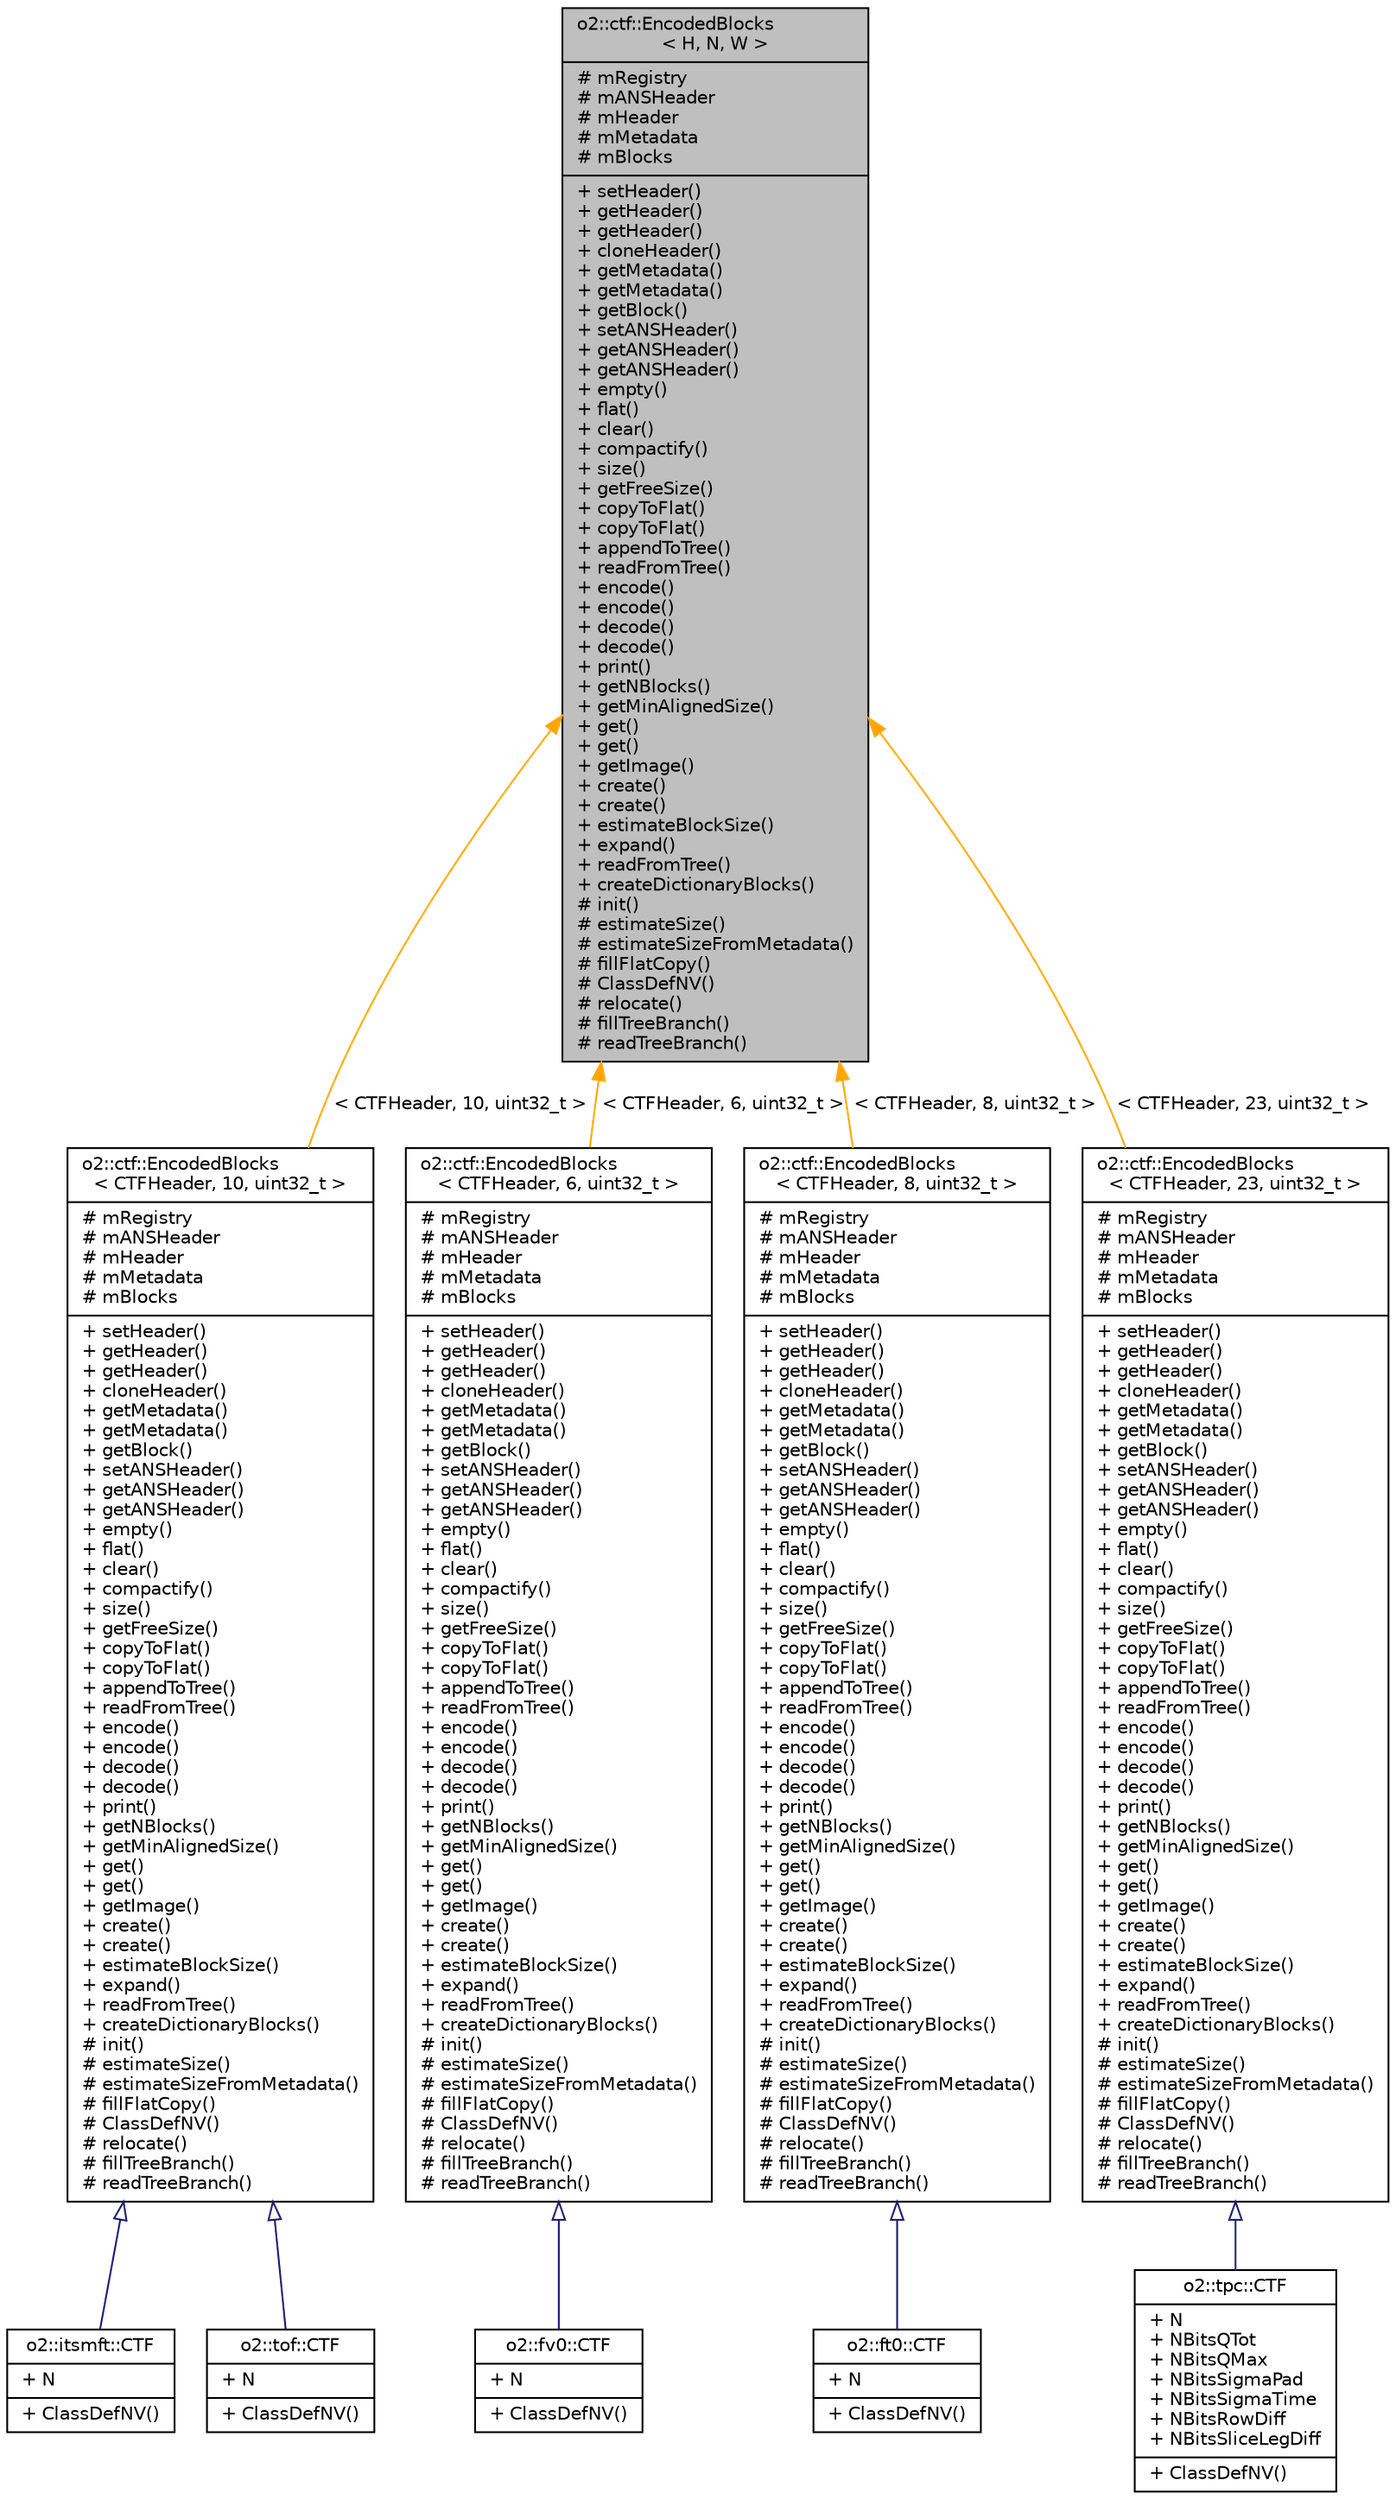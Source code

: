 digraph "o2::ctf::EncodedBlocks&lt; H, N, W &gt;"
{
 // INTERACTIVE_SVG=YES
  bgcolor="transparent";
  edge [fontname="Helvetica",fontsize="10",labelfontname="Helvetica",labelfontsize="10"];
  node [fontname="Helvetica",fontsize="10",shape=record];
  Node0 [label="{o2::ctf::EncodedBlocks\l\< H, N, W \>\n|# mRegistry\l# mANSHeader\l# mHeader\l# mMetadata\l# mBlocks\l|+ setHeader()\l+ getHeader()\l+ getHeader()\l+ cloneHeader()\l+ getMetadata()\l+ getMetadata()\l+ getBlock()\l+ setANSHeader()\l+ getANSHeader()\l+ getANSHeader()\l+ empty()\l+ flat()\l+ clear()\l+ compactify()\l+ size()\l+ getFreeSize()\l+ copyToFlat()\l+ copyToFlat()\l+ appendToTree()\l+ readFromTree()\l+ encode()\l+ encode()\l+ decode()\l+ decode()\l+ print()\l+ getNBlocks()\l+ getMinAlignedSize()\l+ get()\l+ get()\l+ getImage()\l+ create()\l+ create()\l+ estimateBlockSize()\l+ expand()\l+ readFromTree()\l+ createDictionaryBlocks()\l# init()\l# estimateSize()\l# estimateSizeFromMetadata()\l# fillFlatCopy()\l# ClassDefNV()\l# relocate()\l# fillTreeBranch()\l# readTreeBranch()\l}",height=0.2,width=0.4,color="black", fillcolor="grey75", style="filled", fontcolor="black"];
  Node0 -> Node1 [dir="back",color="orange",fontsize="10",style="solid",label=" \< CTFHeader, 10, uint32_t \>" ,fontname="Helvetica"];
  Node1 [label="{o2::ctf::EncodedBlocks\l\< CTFHeader, 10, uint32_t \>\n|# mRegistry\l# mANSHeader\l# mHeader\l# mMetadata\l# mBlocks\l|+ setHeader()\l+ getHeader()\l+ getHeader()\l+ cloneHeader()\l+ getMetadata()\l+ getMetadata()\l+ getBlock()\l+ setANSHeader()\l+ getANSHeader()\l+ getANSHeader()\l+ empty()\l+ flat()\l+ clear()\l+ compactify()\l+ size()\l+ getFreeSize()\l+ copyToFlat()\l+ copyToFlat()\l+ appendToTree()\l+ readFromTree()\l+ encode()\l+ encode()\l+ decode()\l+ decode()\l+ print()\l+ getNBlocks()\l+ getMinAlignedSize()\l+ get()\l+ get()\l+ getImage()\l+ create()\l+ create()\l+ estimateBlockSize()\l+ expand()\l+ readFromTree()\l+ createDictionaryBlocks()\l# init()\l# estimateSize()\l# estimateSizeFromMetadata()\l# fillFlatCopy()\l# ClassDefNV()\l# relocate()\l# fillTreeBranch()\l# readTreeBranch()\l}",height=0.2,width=0.4,color="black",URL="$dc/d08/classo2_1_1ctf_1_1EncodedBlocks.html"];
  Node1 -> Node2 [dir="back",color="midnightblue",fontsize="10",style="solid",arrowtail="onormal",fontname="Helvetica"];
  Node2 [label="{o2::itsmft::CTF\n|+ N\l|+ ClassDefNV()\l}",height=0.2,width=0.4,color="black",URL="$d5/dac/structo2_1_1itsmft_1_1CTF.html",tooltip="wrapper for the Entropy-encoded clusters of the TF "];
  Node1 -> Node3 [dir="back",color="midnightblue",fontsize="10",style="solid",arrowtail="onormal",fontname="Helvetica"];
  Node3 [label="{o2::tof::CTF\n|+ N\l|+ ClassDefNV()\l}",height=0.2,width=0.4,color="black",URL="$d7/d5b/structo2_1_1tof_1_1CTF.html",tooltip="wrapper for the Entropy-encoded clusters of the TF "];
  Node0 -> Node4 [dir="back",color="orange",fontsize="10",style="solid",label=" \< CTFHeader, 6, uint32_t \>" ,fontname="Helvetica"];
  Node4 [label="{o2::ctf::EncodedBlocks\l\< CTFHeader, 6, uint32_t \>\n|# mRegistry\l# mANSHeader\l# mHeader\l# mMetadata\l# mBlocks\l|+ setHeader()\l+ getHeader()\l+ getHeader()\l+ cloneHeader()\l+ getMetadata()\l+ getMetadata()\l+ getBlock()\l+ setANSHeader()\l+ getANSHeader()\l+ getANSHeader()\l+ empty()\l+ flat()\l+ clear()\l+ compactify()\l+ size()\l+ getFreeSize()\l+ copyToFlat()\l+ copyToFlat()\l+ appendToTree()\l+ readFromTree()\l+ encode()\l+ encode()\l+ decode()\l+ decode()\l+ print()\l+ getNBlocks()\l+ getMinAlignedSize()\l+ get()\l+ get()\l+ getImage()\l+ create()\l+ create()\l+ estimateBlockSize()\l+ expand()\l+ readFromTree()\l+ createDictionaryBlocks()\l# init()\l# estimateSize()\l# estimateSizeFromMetadata()\l# fillFlatCopy()\l# ClassDefNV()\l# relocate()\l# fillTreeBranch()\l# readTreeBranch()\l}",height=0.2,width=0.4,color="black",URL="$dc/d08/classo2_1_1ctf_1_1EncodedBlocks.html"];
  Node4 -> Node5 [dir="back",color="midnightblue",fontsize="10",style="solid",arrowtail="onormal",fontname="Helvetica"];
  Node5 [label="{o2::fv0::CTF\n|+ N\l|+ ClassDefNV()\l}",height=0.2,width=0.4,color="black",URL="$d1/d16/structo2_1_1fv0_1_1CTF.html",tooltip="wrapper for the Entropy-encoded clusters of the TF "];
  Node0 -> Node6 [dir="back",color="orange",fontsize="10",style="solid",label=" \< CTFHeader, 8, uint32_t \>" ,fontname="Helvetica"];
  Node6 [label="{o2::ctf::EncodedBlocks\l\< CTFHeader, 8, uint32_t \>\n|# mRegistry\l# mANSHeader\l# mHeader\l# mMetadata\l# mBlocks\l|+ setHeader()\l+ getHeader()\l+ getHeader()\l+ cloneHeader()\l+ getMetadata()\l+ getMetadata()\l+ getBlock()\l+ setANSHeader()\l+ getANSHeader()\l+ getANSHeader()\l+ empty()\l+ flat()\l+ clear()\l+ compactify()\l+ size()\l+ getFreeSize()\l+ copyToFlat()\l+ copyToFlat()\l+ appendToTree()\l+ readFromTree()\l+ encode()\l+ encode()\l+ decode()\l+ decode()\l+ print()\l+ getNBlocks()\l+ getMinAlignedSize()\l+ get()\l+ get()\l+ getImage()\l+ create()\l+ create()\l+ estimateBlockSize()\l+ expand()\l+ readFromTree()\l+ createDictionaryBlocks()\l# init()\l# estimateSize()\l# estimateSizeFromMetadata()\l# fillFlatCopy()\l# ClassDefNV()\l# relocate()\l# fillTreeBranch()\l# readTreeBranch()\l}",height=0.2,width=0.4,color="black",URL="$dc/d08/classo2_1_1ctf_1_1EncodedBlocks.html"];
  Node6 -> Node7 [dir="back",color="midnightblue",fontsize="10",style="solid",arrowtail="onormal",fontname="Helvetica"];
  Node7 [label="{o2::ft0::CTF\n|+ N\l|+ ClassDefNV()\l}",height=0.2,width=0.4,color="black",URL="$dc/dd3/structo2_1_1ft0_1_1CTF.html",tooltip="wrapper for the Entropy-encoded clusters of the TF "];
  Node0 -> Node8 [dir="back",color="orange",fontsize="10",style="solid",label=" \< CTFHeader, 23, uint32_t \>" ,fontname="Helvetica"];
  Node8 [label="{o2::ctf::EncodedBlocks\l\< CTFHeader, 23, uint32_t \>\n|# mRegistry\l# mANSHeader\l# mHeader\l# mMetadata\l# mBlocks\l|+ setHeader()\l+ getHeader()\l+ getHeader()\l+ cloneHeader()\l+ getMetadata()\l+ getMetadata()\l+ getBlock()\l+ setANSHeader()\l+ getANSHeader()\l+ getANSHeader()\l+ empty()\l+ flat()\l+ clear()\l+ compactify()\l+ size()\l+ getFreeSize()\l+ copyToFlat()\l+ copyToFlat()\l+ appendToTree()\l+ readFromTree()\l+ encode()\l+ encode()\l+ decode()\l+ decode()\l+ print()\l+ getNBlocks()\l+ getMinAlignedSize()\l+ get()\l+ get()\l+ getImage()\l+ create()\l+ create()\l+ estimateBlockSize()\l+ expand()\l+ readFromTree()\l+ createDictionaryBlocks()\l# init()\l# estimateSize()\l# estimateSizeFromMetadata()\l# fillFlatCopy()\l# ClassDefNV()\l# relocate()\l# fillTreeBranch()\l# readTreeBranch()\l}",height=0.2,width=0.4,color="black",URL="$dc/d08/classo2_1_1ctf_1_1EncodedBlocks.html"];
  Node8 -> Node9 [dir="back",color="midnightblue",fontsize="10",style="solid",arrowtail="onormal",fontname="Helvetica"];
  Node9 [label="{o2::tpc::CTF\n|+ N\l+ NBitsQTot\l+ NBitsQMax\l+ NBitsSigmaPad\l+ NBitsSigmaTime\l+ NBitsRowDiff\l+ NBitsSliceLegDiff\l|+ ClassDefNV()\l}",height=0.2,width=0.4,color="black",URL="$df/d41/structo2_1_1tpc_1_1CTF.html",tooltip="wrapper for the Entropy-encoded clusters of the TF "];
}
